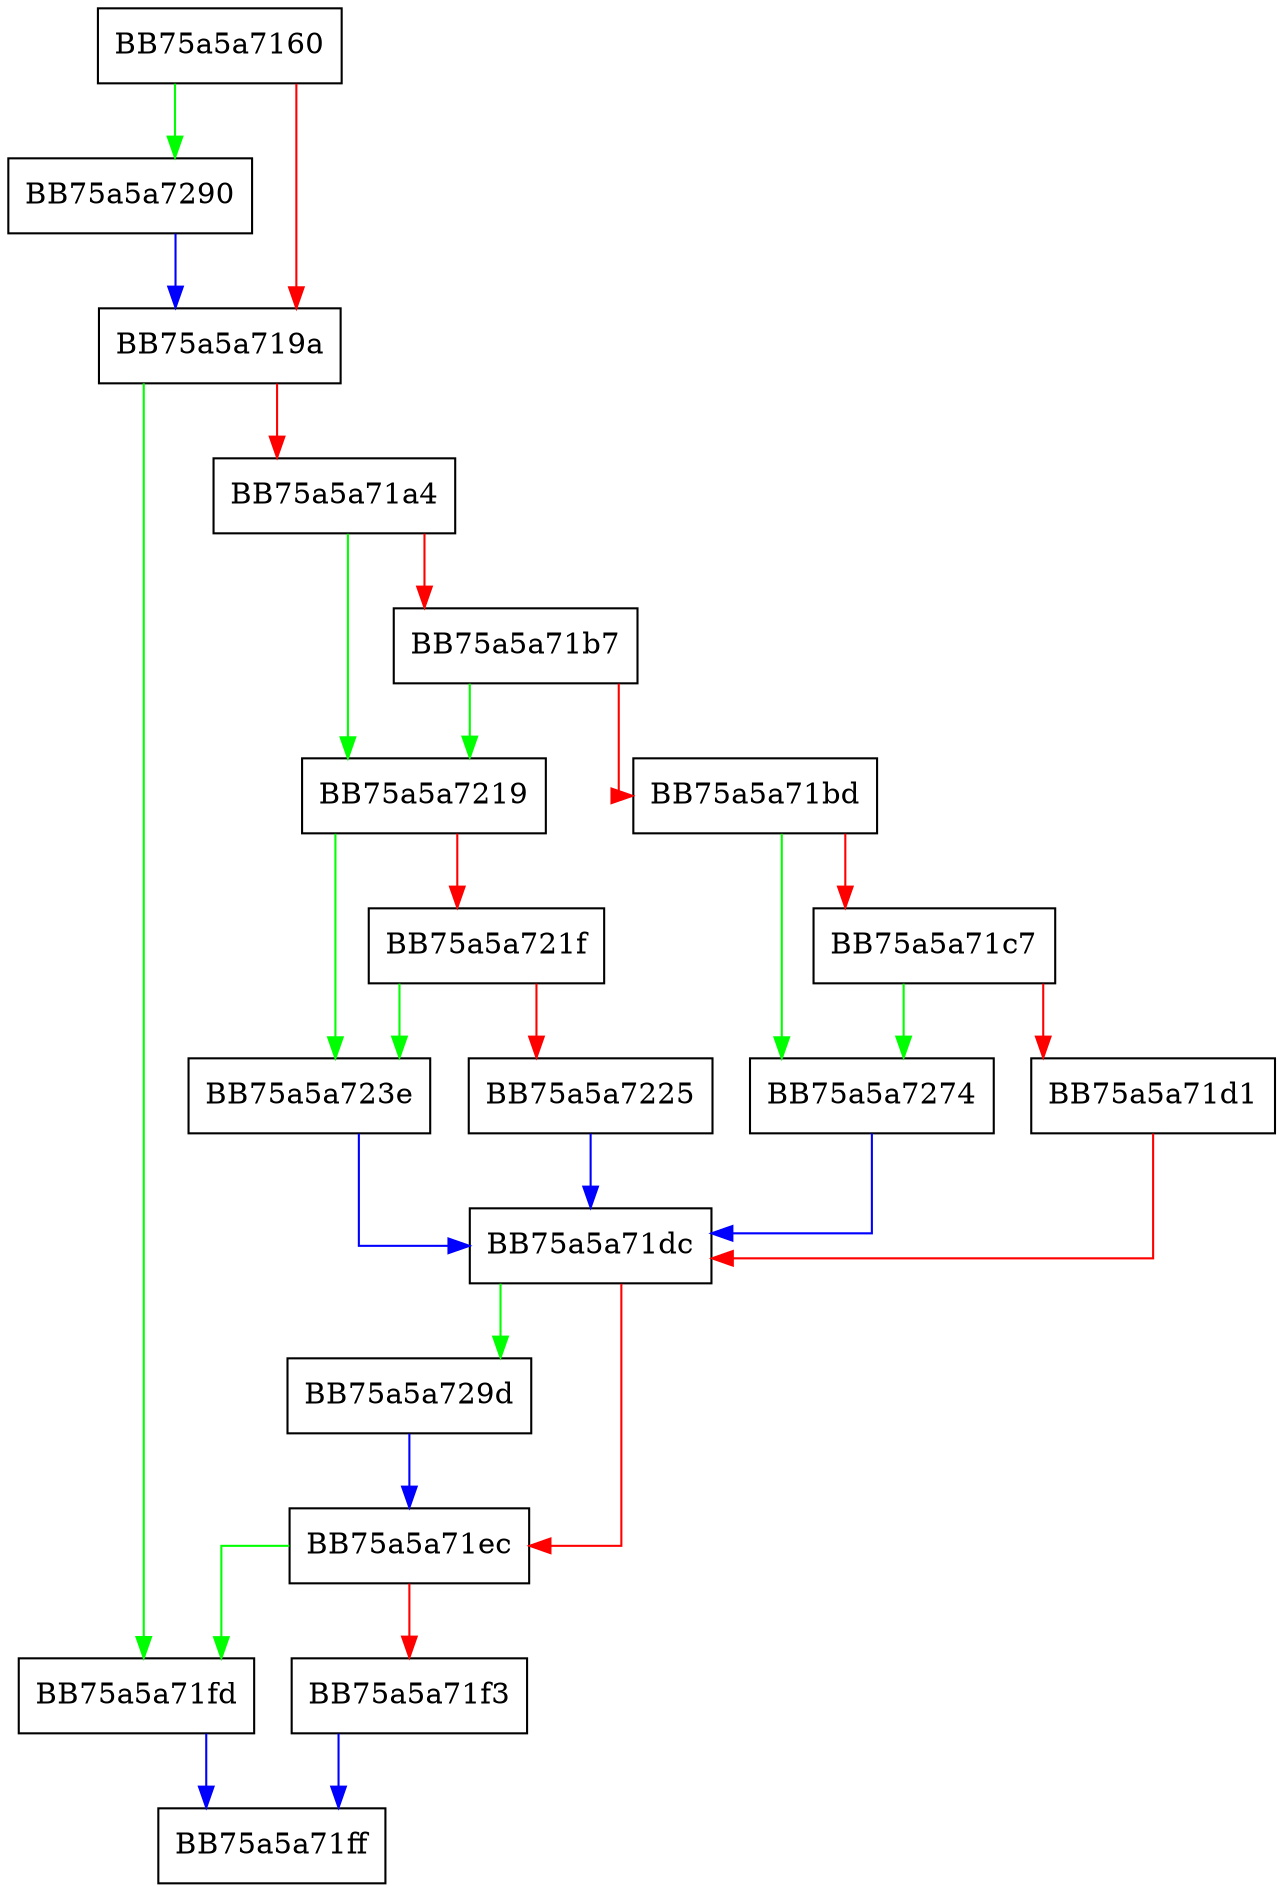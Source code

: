 digraph init_enum_ranges {
  node [shape="box"];
  graph [splines=ortho];
  BB75a5a7160 -> BB75a5a7290 [color="green"];
  BB75a5a7160 -> BB75a5a719a [color="red"];
  BB75a5a719a -> BB75a5a71fd [color="green"];
  BB75a5a719a -> BB75a5a71a4 [color="red"];
  BB75a5a71a4 -> BB75a5a7219 [color="green"];
  BB75a5a71a4 -> BB75a5a71b7 [color="red"];
  BB75a5a71b7 -> BB75a5a7219 [color="green"];
  BB75a5a71b7 -> BB75a5a71bd [color="red"];
  BB75a5a71bd -> BB75a5a7274 [color="green"];
  BB75a5a71bd -> BB75a5a71c7 [color="red"];
  BB75a5a71c7 -> BB75a5a7274 [color="green"];
  BB75a5a71c7 -> BB75a5a71d1 [color="red"];
  BB75a5a71d1 -> BB75a5a71dc [color="red"];
  BB75a5a71dc -> BB75a5a729d [color="green"];
  BB75a5a71dc -> BB75a5a71ec [color="red"];
  BB75a5a71ec -> BB75a5a71fd [color="green"];
  BB75a5a71ec -> BB75a5a71f3 [color="red"];
  BB75a5a71f3 -> BB75a5a71ff [color="blue"];
  BB75a5a71fd -> BB75a5a71ff [color="blue"];
  BB75a5a7219 -> BB75a5a723e [color="green"];
  BB75a5a7219 -> BB75a5a721f [color="red"];
  BB75a5a721f -> BB75a5a723e [color="green"];
  BB75a5a721f -> BB75a5a7225 [color="red"];
  BB75a5a7225 -> BB75a5a71dc [color="blue"];
  BB75a5a723e -> BB75a5a71dc [color="blue"];
  BB75a5a7274 -> BB75a5a71dc [color="blue"];
  BB75a5a7290 -> BB75a5a719a [color="blue"];
  BB75a5a729d -> BB75a5a71ec [color="blue"];
}